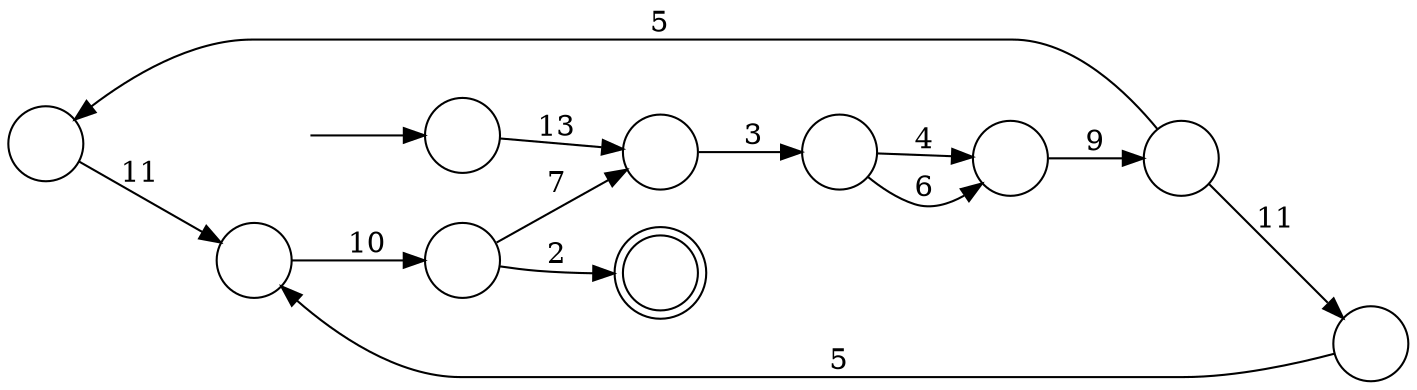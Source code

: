 digraph Automaton {
  rankdir = LR;
  0 [shape=circle,label=""];
  0 -> 3 [label="11"]
  1 [shape=circle,label=""];
  1 -> 9 [label="3"]
  2 [shape=doublecircle,label=""];
  3 [shape=circle,label=""];
  3 -> 8 [label="10"]
  4 [shape=circle,label=""];
  initial [shape=plaintext,label=""];
  initial -> 4
  4 -> 1 [label="13"]
  5 [shape=circle,label=""];
  5 -> 0 [label="5"]
  5 -> 7 [label="11"]
  6 [shape=circle,label=""];
  6 -> 5 [label="9"]
  7 [shape=circle,label=""];
  7 -> 3 [label="5"]
  8 [shape=circle,label=""];
  8 -> 2 [label="2"]
  8 -> 1 [label="7"]
  9 [shape=circle,label=""];
  9 -> 6 [label="6"]
  9 -> 6 [label="4"]
}
